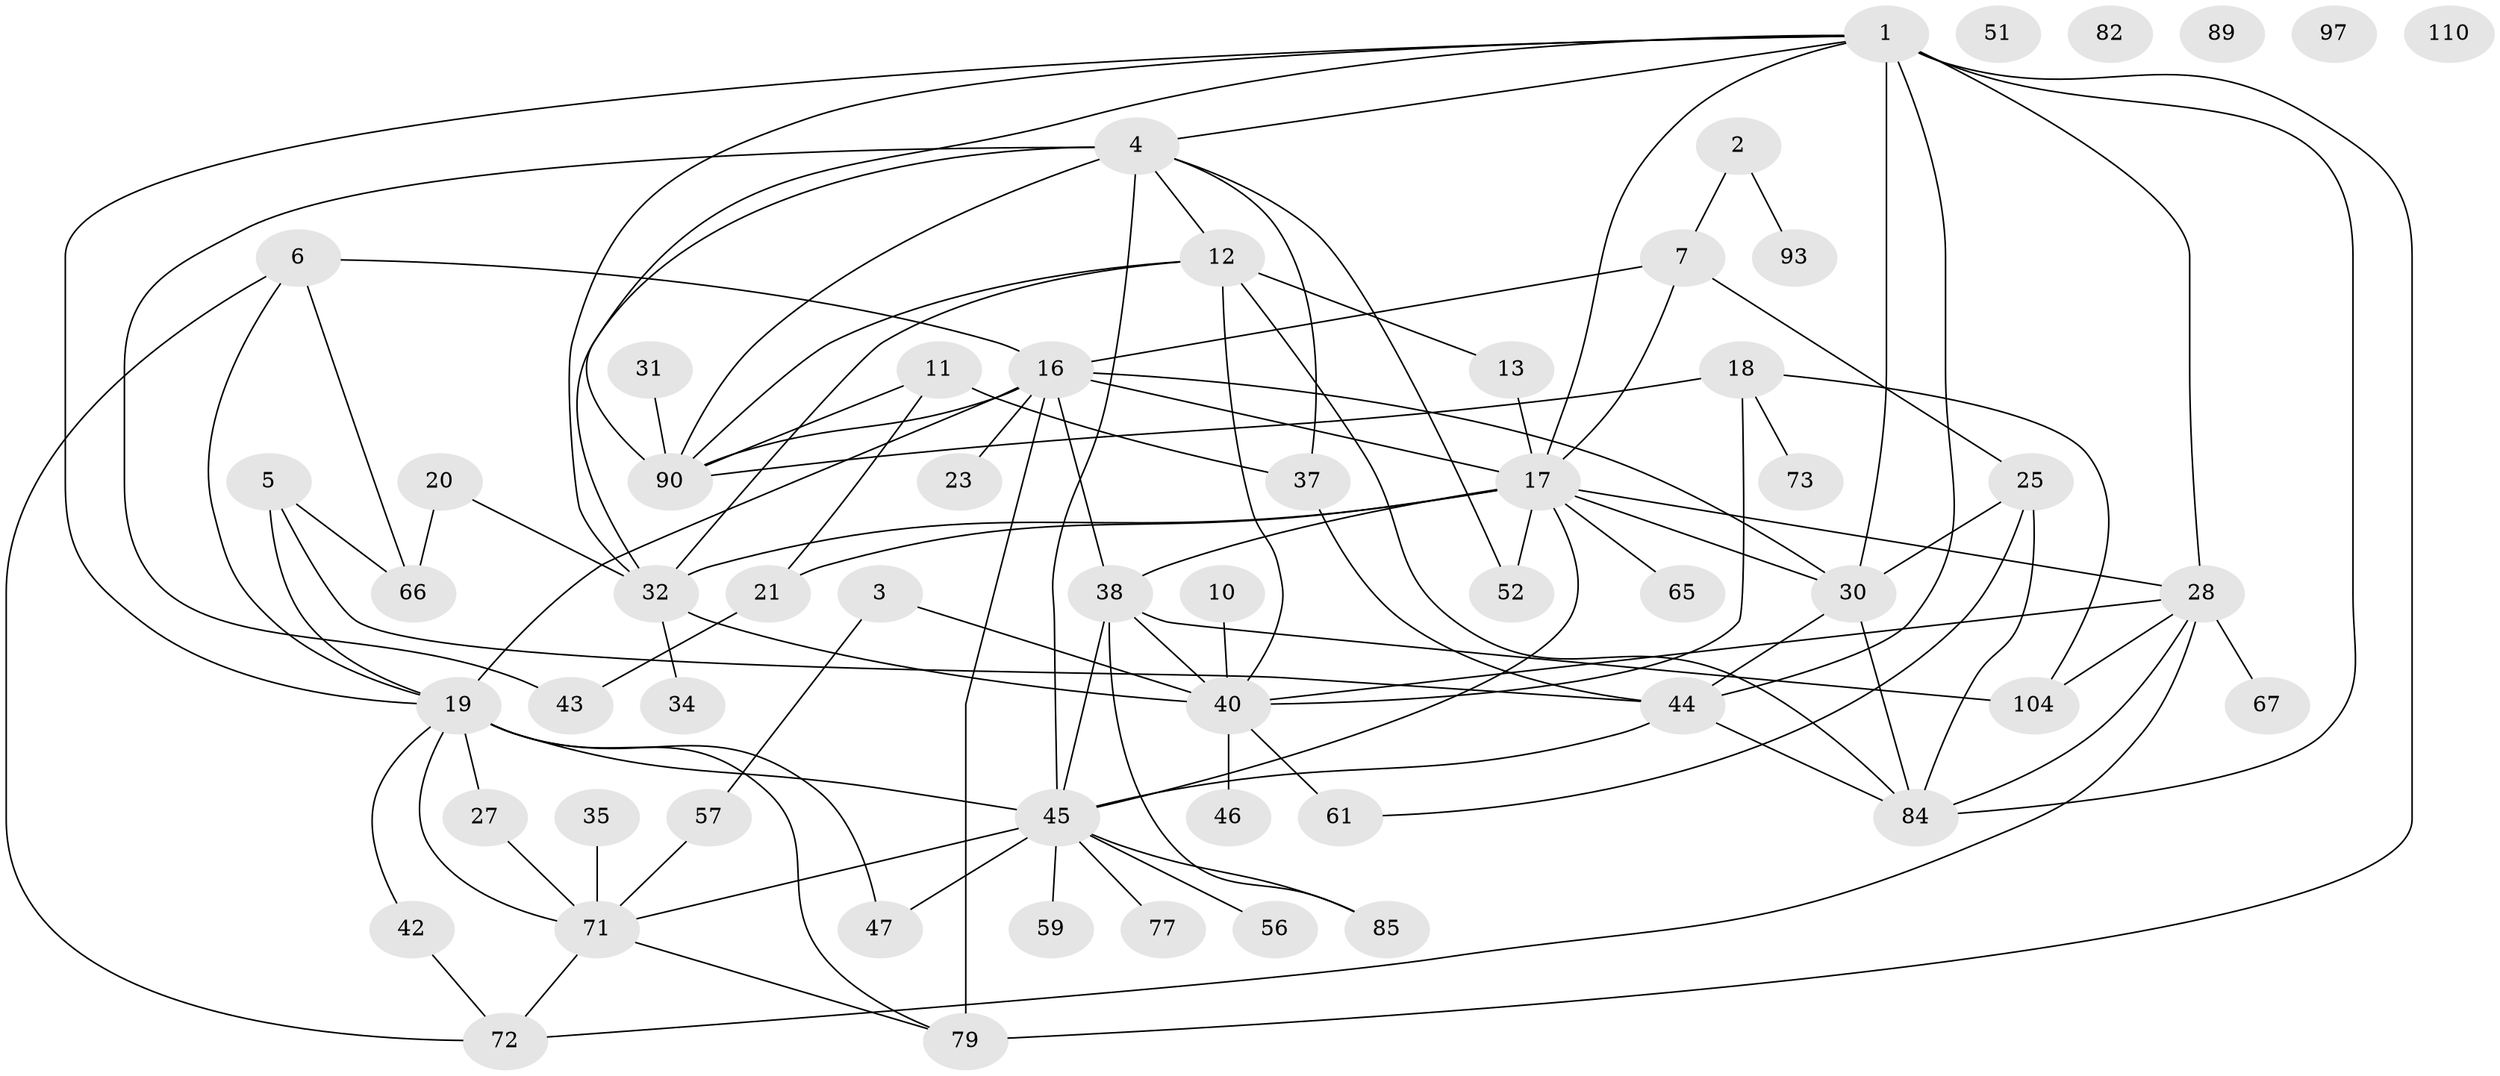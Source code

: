// original degree distribution, {3: 0.20689655172413793, 2: 0.23275862068965517, 1: 0.16379310344827586, 4: 0.16379310344827586, 6: 0.034482758620689655, 7: 0.017241379310344827, 5: 0.1206896551724138, 0: 0.04310344827586207, 9: 0.008620689655172414, 8: 0.008620689655172414}
// Generated by graph-tools (version 1.1) at 2025/12/03/09/25 04:12:58]
// undirected, 58 vertices, 103 edges
graph export_dot {
graph [start="1"]
  node [color=gray90,style=filled];
  1 [super="+22"];
  2;
  3 [super="+8"];
  4 [super="+24+15"];
  5 [super="+100"];
  6 [super="+29"];
  7 [super="+14"];
  10;
  11;
  12 [super="+50+74"];
  13 [super="+60"];
  16 [super="+54"];
  17 [super="+26+103+39"];
  18 [super="+92+49"];
  19 [super="+101+105"];
  20;
  21 [super="+64"];
  23;
  25 [super="+98+55"];
  27;
  28 [super="+33"];
  30 [super="+87"];
  31;
  32 [super="+36"];
  34;
  35;
  37 [super="+70"];
  38 [super="+41+78"];
  40 [super="+95+48"];
  42;
  43;
  44 [super="+106"];
  45 [super="+75"];
  46;
  47;
  51;
  52;
  56;
  57;
  59;
  61 [super="+83"];
  65 [super="+69"];
  66;
  67;
  71 [super="+116"];
  72;
  73;
  77;
  79 [super="+88"];
  82;
  84;
  85;
  89;
  90 [super="+94"];
  93;
  97;
  104;
  110;
  1 -- 79 [weight=2];
  1 -- 4;
  1 -- 44;
  1 -- 19;
  1 -- 84;
  1 -- 30;
  1 -- 28;
  1 -- 32;
  1 -- 90;
  1 -- 17;
  2 -- 93;
  2 -- 7;
  3 -- 40;
  3 -- 57;
  4 -- 37;
  4 -- 43;
  4 -- 45;
  4 -- 32;
  4 -- 90 [weight=2];
  4 -- 12;
  4 -- 52;
  5 -- 19;
  5 -- 44;
  5 -- 66;
  6 -- 72;
  6 -- 66;
  6 -- 19;
  6 -- 16;
  7 -- 25;
  7 -- 16;
  7 -- 17;
  10 -- 40;
  11 -- 90;
  11 -- 37;
  11 -- 21;
  12 -- 40;
  12 -- 13;
  12 -- 84;
  12 -- 32;
  12 -- 90;
  13 -- 17;
  16 -- 38;
  16 -- 79;
  16 -- 17;
  16 -- 19 [weight=2];
  16 -- 23;
  16 -- 90;
  16 -- 30;
  17 -- 52 [weight=2];
  17 -- 38;
  17 -- 32;
  17 -- 45;
  17 -- 65;
  17 -- 21;
  17 -- 28;
  17 -- 30;
  18 -- 73;
  18 -- 104;
  18 -- 40;
  18 -- 90;
  19 -- 45;
  19 -- 27;
  19 -- 42;
  19 -- 71;
  19 -- 47;
  19 -- 79;
  20 -- 32;
  20 -- 66;
  21 -- 43;
  25 -- 30;
  25 -- 84;
  25 -- 61;
  27 -- 71;
  28 -- 72;
  28 -- 104 [weight=2];
  28 -- 40;
  28 -- 67;
  28 -- 84;
  30 -- 84;
  30 -- 44;
  31 -- 90;
  32 -- 34;
  32 -- 40;
  35 -- 71;
  37 -- 44;
  38 -- 40 [weight=4];
  38 -- 104;
  38 -- 45;
  38 -- 85;
  40 -- 61 [weight=4];
  40 -- 46;
  42 -- 72;
  44 -- 84;
  44 -- 45;
  45 -- 47;
  45 -- 56;
  45 -- 71;
  45 -- 77;
  45 -- 85;
  45 -- 59;
  57 -- 71;
  71 -- 72;
  71 -- 79;
}
